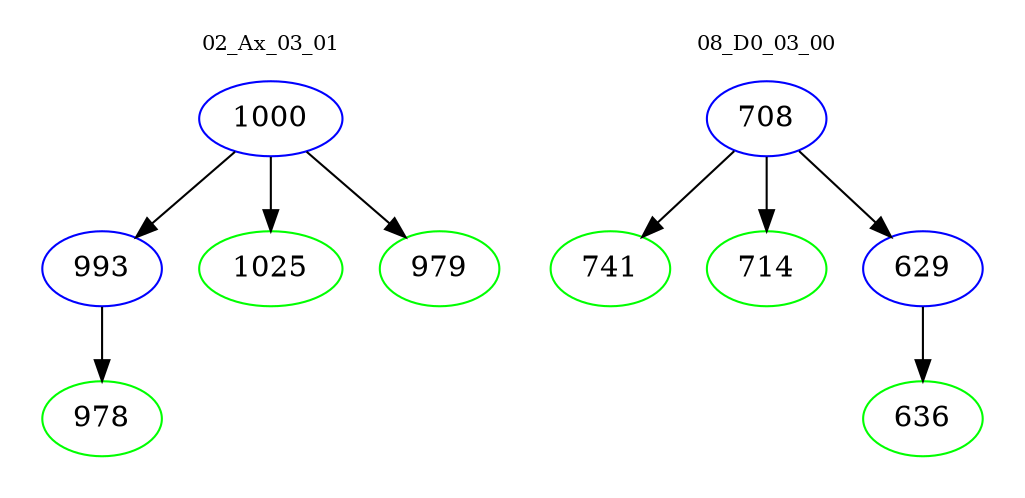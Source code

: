 digraph{
subgraph cluster_0 {
color = white
label = "02_Ax_03_01";
fontsize=10;
T0_1000 [label="1000", color="blue"]
T0_1000 -> T0_993 [color="black"]
T0_993 [label="993", color="blue"]
T0_993 -> T0_978 [color="black"]
T0_978 [label="978", color="green"]
T0_1000 -> T0_1025 [color="black"]
T0_1025 [label="1025", color="green"]
T0_1000 -> T0_979 [color="black"]
T0_979 [label="979", color="green"]
}
subgraph cluster_1 {
color = white
label = "08_D0_03_00";
fontsize=10;
T1_708 [label="708", color="blue"]
T1_708 -> T1_741 [color="black"]
T1_741 [label="741", color="green"]
T1_708 -> T1_714 [color="black"]
T1_714 [label="714", color="green"]
T1_708 -> T1_629 [color="black"]
T1_629 [label="629", color="blue"]
T1_629 -> T1_636 [color="black"]
T1_636 [label="636", color="green"]
}
}
